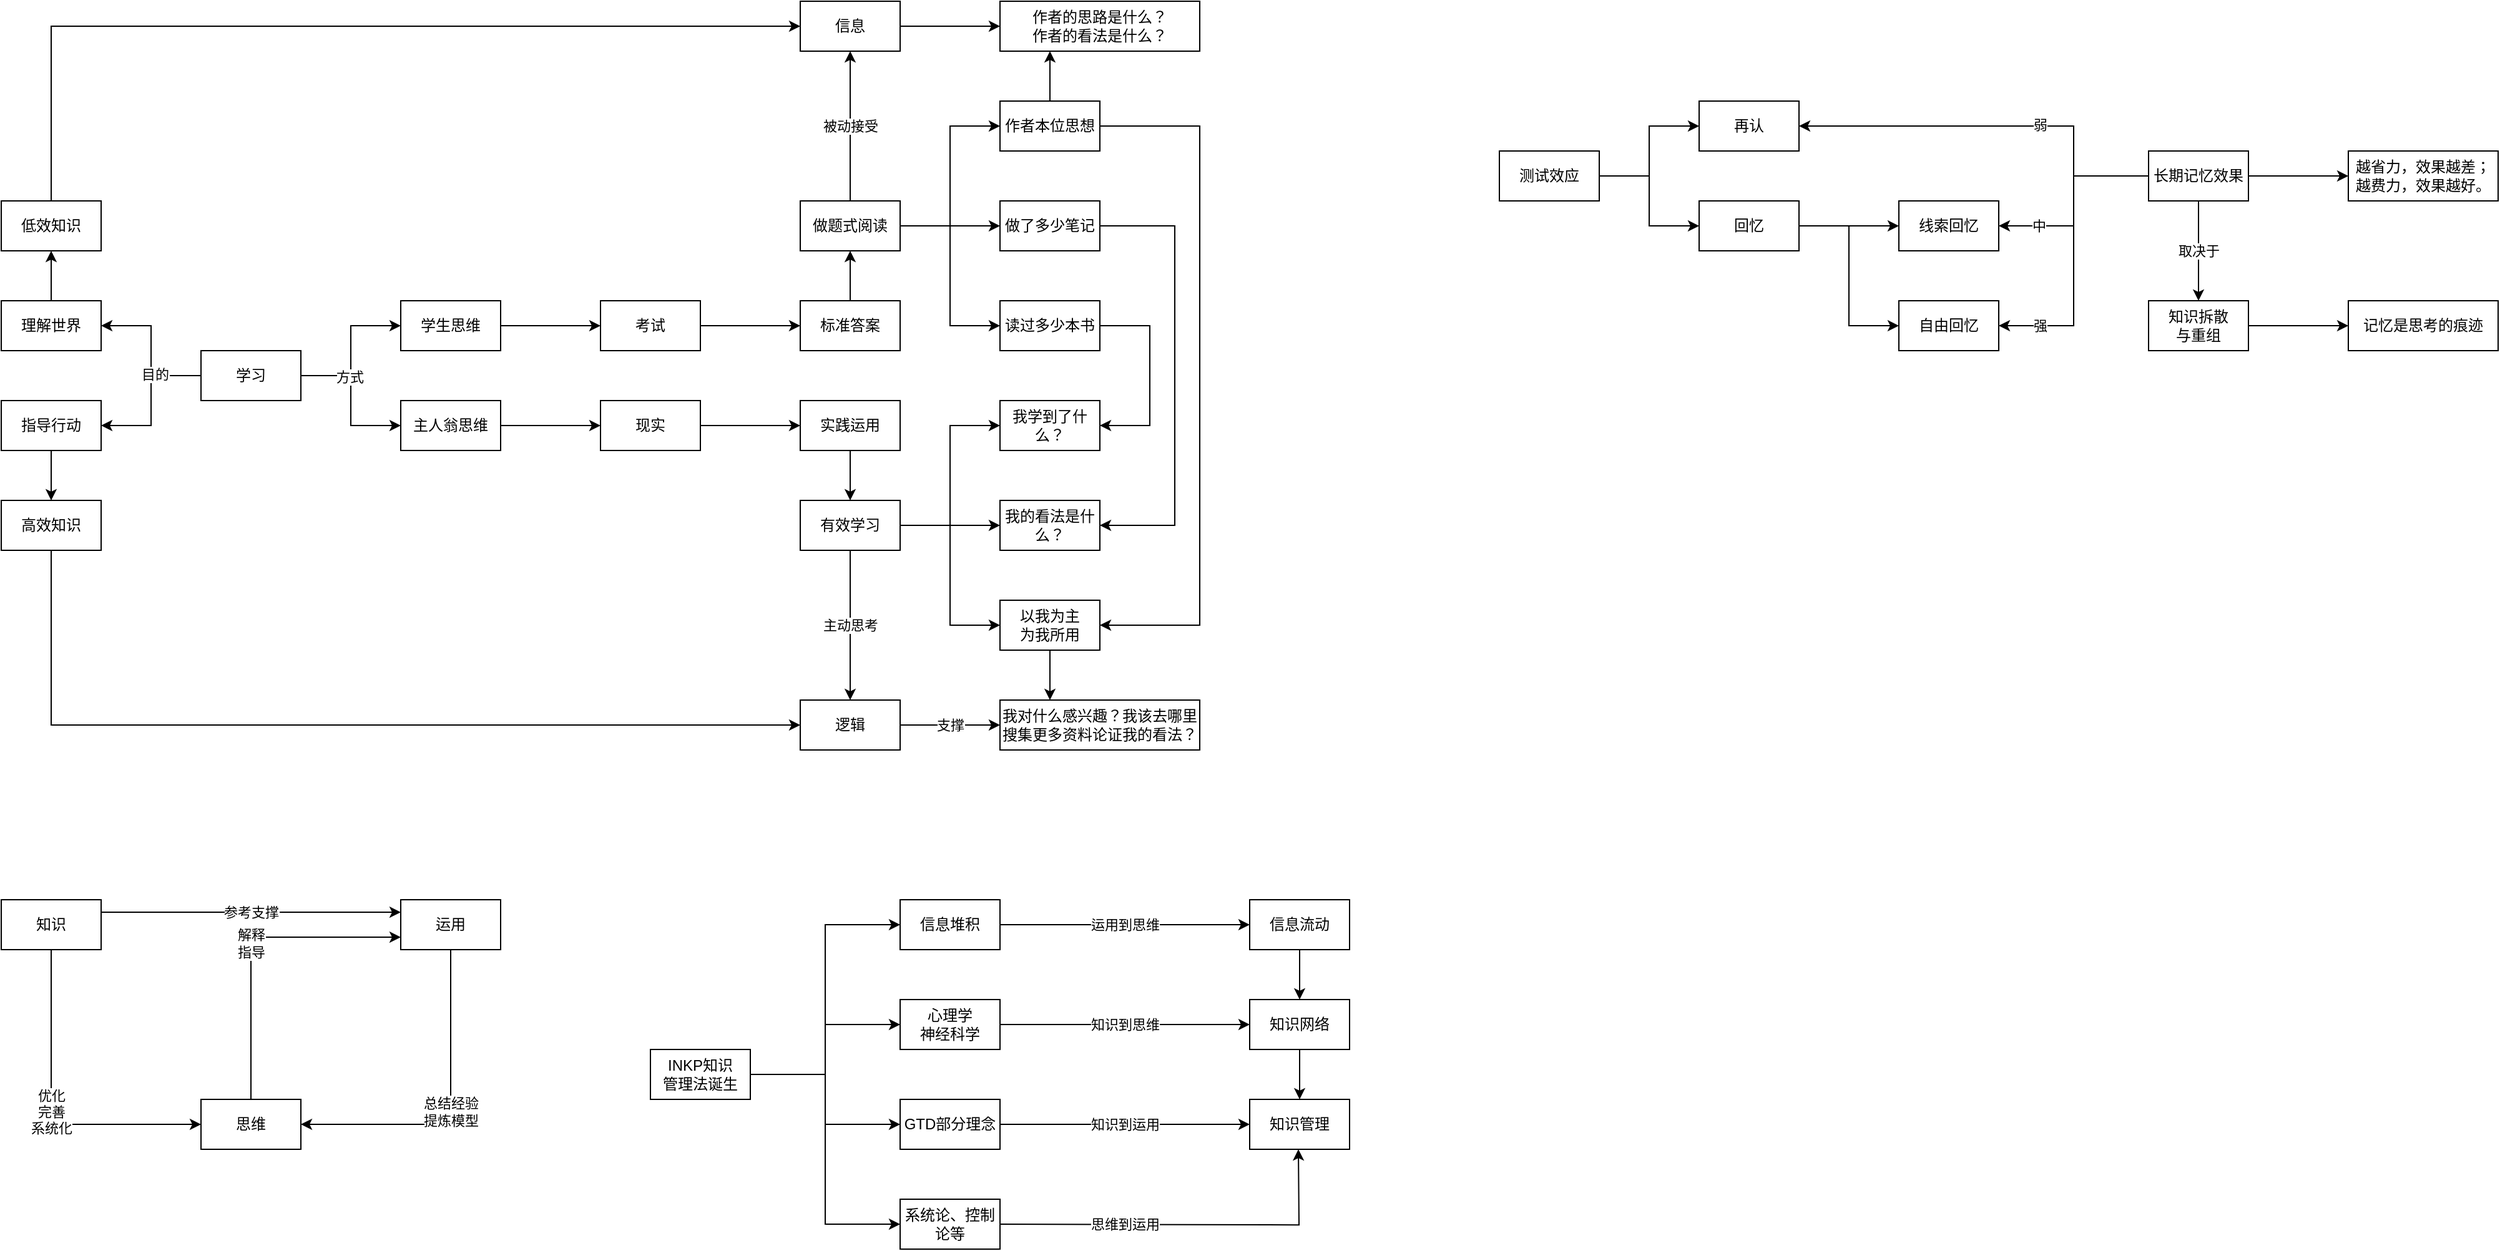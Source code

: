 <mxfile version="24.2.5" type="github">
  <diagram name="第 1 页" id="3-ir8sG8A9ir57TGtiIx">
    <mxGraphModel dx="1216" dy="595" grid="1" gridSize="10" guides="1" tooltips="1" connect="1" arrows="1" fold="1" page="1" pageScale="1" pageWidth="827" pageHeight="1169" math="0" shadow="0">
      <root>
        <mxCell id="0" />
        <mxCell id="1" parent="0" />
        <mxCell id="uI1bhCW3IxB6a_JiNnzH-12" style="edgeStyle=orthogonalEdgeStyle;rounded=0;orthogonalLoop=1;jettySize=auto;html=1;" parent="1" source="uI1bhCW3IxB6a_JiNnzH-1" target="uI1bhCW3IxB6a_JiNnzH-5" edge="1">
          <mxGeometry relative="1" as="geometry" />
        </mxCell>
        <mxCell id="uI1bhCW3IxB6a_JiNnzH-1" value="学生思维" style="rounded=0;whiteSpace=wrap;html=1;" parent="1" vertex="1">
          <mxGeometry x="440" y="400" width="80" height="40" as="geometry" />
        </mxCell>
        <mxCell id="uI1bhCW3IxB6a_JiNnzH-13" style="edgeStyle=orthogonalEdgeStyle;rounded=0;orthogonalLoop=1;jettySize=auto;html=1;" parent="1" source="uI1bhCW3IxB6a_JiNnzH-2" target="uI1bhCW3IxB6a_JiNnzH-1" edge="1">
          <mxGeometry relative="1" as="geometry" />
        </mxCell>
        <mxCell id="uI1bhCW3IxB6a_JiNnzH-14" style="edgeStyle=orthogonalEdgeStyle;rounded=0;orthogonalLoop=1;jettySize=auto;html=1;entryX=0;entryY=0.5;entryDx=0;entryDy=0;" parent="1" source="uI1bhCW3IxB6a_JiNnzH-2" target="uI1bhCW3IxB6a_JiNnzH-9" edge="1">
          <mxGeometry relative="1" as="geometry" />
        </mxCell>
        <mxCell id="uI1bhCW3IxB6a_JiNnzH-65" value="方式" style="edgeLabel;html=1;align=center;verticalAlign=middle;resizable=0;points=[];" parent="uI1bhCW3IxB6a_JiNnzH-14" vertex="1" connectable="0">
          <mxGeometry x="-0.329" relative="1" as="geometry">
            <mxPoint x="-1" as="offset" />
          </mxGeometry>
        </mxCell>
        <mxCell id="uI1bhCW3IxB6a_JiNnzH-53" value="" style="edgeStyle=orthogonalEdgeStyle;rounded=0;orthogonalLoop=1;jettySize=auto;html=1;entryX=1;entryY=0.5;entryDx=0;entryDy=0;" parent="1" source="uI1bhCW3IxB6a_JiNnzH-2" target="uI1bhCW3IxB6a_JiNnzH-51" edge="1">
          <mxGeometry relative="1" as="geometry" />
        </mxCell>
        <mxCell id="uI1bhCW3IxB6a_JiNnzH-61" style="edgeStyle=orthogonalEdgeStyle;rounded=0;orthogonalLoop=1;jettySize=auto;html=1;entryX=1;entryY=0.5;entryDx=0;entryDy=0;" parent="1" source="uI1bhCW3IxB6a_JiNnzH-2" target="uI1bhCW3IxB6a_JiNnzH-52" edge="1">
          <mxGeometry relative="1" as="geometry" />
        </mxCell>
        <mxCell id="uI1bhCW3IxB6a_JiNnzH-64" value="目的" style="edgeLabel;html=1;align=center;verticalAlign=middle;resizable=0;points=[];" parent="uI1bhCW3IxB6a_JiNnzH-61" vertex="1" connectable="0">
          <mxGeometry x="-0.38" y="-1" relative="1" as="geometry">
            <mxPoint as="offset" />
          </mxGeometry>
        </mxCell>
        <mxCell id="uI1bhCW3IxB6a_JiNnzH-2" value="学习" style="rounded=0;whiteSpace=wrap;html=1;" parent="1" vertex="1">
          <mxGeometry x="280" y="440" width="80" height="40" as="geometry" />
        </mxCell>
        <mxCell id="uI1bhCW3IxB6a_JiNnzH-25" style="edgeStyle=orthogonalEdgeStyle;rounded=0;orthogonalLoop=1;jettySize=auto;html=1;" parent="1" source="uI1bhCW3IxB6a_JiNnzH-3" target="uI1bhCW3IxB6a_JiNnzH-17" edge="1">
          <mxGeometry relative="1" as="geometry" />
        </mxCell>
        <mxCell id="uI1bhCW3IxB6a_JiNnzH-3" value="标准答案" style="rounded=0;whiteSpace=wrap;html=1;" parent="1" vertex="1">
          <mxGeometry x="760" y="400" width="80" height="40" as="geometry" />
        </mxCell>
        <mxCell id="uI1bhCW3IxB6a_JiNnzH-11" style="edgeStyle=orthogonalEdgeStyle;rounded=0;orthogonalLoop=1;jettySize=auto;html=1;entryX=0;entryY=0.5;entryDx=0;entryDy=0;" parent="1" source="uI1bhCW3IxB6a_JiNnzH-4" target="uI1bhCW3IxB6a_JiNnzH-6" edge="1">
          <mxGeometry relative="1" as="geometry" />
        </mxCell>
        <mxCell id="uI1bhCW3IxB6a_JiNnzH-4" value="现实" style="rounded=0;whiteSpace=wrap;html=1;" parent="1" vertex="1">
          <mxGeometry x="600" y="480" width="80" height="40" as="geometry" />
        </mxCell>
        <mxCell id="uI1bhCW3IxB6a_JiNnzH-8" style="edgeStyle=orthogonalEdgeStyle;rounded=0;orthogonalLoop=1;jettySize=auto;html=1;" parent="1" source="uI1bhCW3IxB6a_JiNnzH-5" target="uI1bhCW3IxB6a_JiNnzH-3" edge="1">
          <mxGeometry relative="1" as="geometry" />
        </mxCell>
        <mxCell id="uI1bhCW3IxB6a_JiNnzH-5" value="考试" style="rounded=0;whiteSpace=wrap;html=1;" parent="1" vertex="1">
          <mxGeometry x="600" y="400" width="80" height="40" as="geometry" />
        </mxCell>
        <mxCell id="uI1bhCW3IxB6a_JiNnzH-26" style="edgeStyle=orthogonalEdgeStyle;rounded=0;orthogonalLoop=1;jettySize=auto;html=1;" parent="1" source="uI1bhCW3IxB6a_JiNnzH-6" target="uI1bhCW3IxB6a_JiNnzH-15" edge="1">
          <mxGeometry relative="1" as="geometry" />
        </mxCell>
        <mxCell id="uI1bhCW3IxB6a_JiNnzH-6" value="实践运用" style="rounded=0;whiteSpace=wrap;html=1;" parent="1" vertex="1">
          <mxGeometry x="760" y="480" width="80" height="40" as="geometry" />
        </mxCell>
        <mxCell id="uI1bhCW3IxB6a_JiNnzH-10" style="edgeStyle=orthogonalEdgeStyle;rounded=0;orthogonalLoop=1;jettySize=auto;html=1;entryX=0;entryY=0.5;entryDx=0;entryDy=0;" parent="1" source="uI1bhCW3IxB6a_JiNnzH-9" target="uI1bhCW3IxB6a_JiNnzH-4" edge="1">
          <mxGeometry relative="1" as="geometry" />
        </mxCell>
        <mxCell id="uI1bhCW3IxB6a_JiNnzH-9" value="主人翁思维" style="rounded=0;whiteSpace=wrap;html=1;" parent="1" vertex="1">
          <mxGeometry x="440" y="480" width="80" height="40" as="geometry" />
        </mxCell>
        <mxCell id="uI1bhCW3IxB6a_JiNnzH-33" style="edgeStyle=orthogonalEdgeStyle;rounded=0;orthogonalLoop=1;jettySize=auto;html=1;entryX=0;entryY=0.5;entryDx=0;entryDy=0;" parent="1" source="uI1bhCW3IxB6a_JiNnzH-15" target="uI1bhCW3IxB6a_JiNnzH-30" edge="1">
          <mxGeometry relative="1" as="geometry" />
        </mxCell>
        <mxCell id="uI1bhCW3IxB6a_JiNnzH-34" style="edgeStyle=orthogonalEdgeStyle;rounded=0;orthogonalLoop=1;jettySize=auto;html=1;" parent="1" source="uI1bhCW3IxB6a_JiNnzH-15" target="uI1bhCW3IxB6a_JiNnzH-31" edge="1">
          <mxGeometry relative="1" as="geometry" />
        </mxCell>
        <mxCell id="uI1bhCW3IxB6a_JiNnzH-35" style="edgeStyle=orthogonalEdgeStyle;rounded=0;orthogonalLoop=1;jettySize=auto;html=1;entryX=0;entryY=0.5;entryDx=0;entryDy=0;" parent="1" source="uI1bhCW3IxB6a_JiNnzH-15" target="uI1bhCW3IxB6a_JiNnzH-32" edge="1">
          <mxGeometry relative="1" as="geometry" />
        </mxCell>
        <mxCell id="uI1bhCW3IxB6a_JiNnzH-46" value="主动思考" style="edgeStyle=orthogonalEdgeStyle;rounded=0;orthogonalLoop=1;jettySize=auto;html=1;" parent="1" source="uI1bhCW3IxB6a_JiNnzH-15" target="uI1bhCW3IxB6a_JiNnzH-44" edge="1">
          <mxGeometry relative="1" as="geometry" />
        </mxCell>
        <mxCell id="uI1bhCW3IxB6a_JiNnzH-15" value="有效学习" style="rounded=0;whiteSpace=wrap;html=1;" parent="1" vertex="1">
          <mxGeometry x="760" y="560" width="80" height="40" as="geometry" />
        </mxCell>
        <mxCell id="uI1bhCW3IxB6a_JiNnzH-22" style="edgeStyle=orthogonalEdgeStyle;rounded=0;orthogonalLoop=1;jettySize=auto;html=1;" parent="1" source="uI1bhCW3IxB6a_JiNnzH-17" target="uI1bhCW3IxB6a_JiNnzH-21" edge="1">
          <mxGeometry relative="1" as="geometry">
            <Array as="points">
              <mxPoint x="880" y="340" />
              <mxPoint x="880" y="420" />
            </Array>
          </mxGeometry>
        </mxCell>
        <mxCell id="uI1bhCW3IxB6a_JiNnzH-27" style="edgeStyle=orthogonalEdgeStyle;rounded=0;orthogonalLoop=1;jettySize=auto;html=1;entryX=0;entryY=0.5;entryDx=0;entryDy=0;" parent="1" source="uI1bhCW3IxB6a_JiNnzH-17" target="uI1bhCW3IxB6a_JiNnzH-23" edge="1">
          <mxGeometry relative="1" as="geometry" />
        </mxCell>
        <mxCell id="uI1bhCW3IxB6a_JiNnzH-29" style="edgeStyle=orthogonalEdgeStyle;rounded=0;orthogonalLoop=1;jettySize=auto;html=1;entryX=0;entryY=0.5;entryDx=0;entryDy=0;" parent="1" source="uI1bhCW3IxB6a_JiNnzH-17" target="uI1bhCW3IxB6a_JiNnzH-28" edge="1">
          <mxGeometry relative="1" as="geometry" />
        </mxCell>
        <mxCell id="uI1bhCW3IxB6a_JiNnzH-49" value="被动接受" style="edgeStyle=orthogonalEdgeStyle;rounded=0;orthogonalLoop=1;jettySize=auto;html=1;" parent="1" source="uI1bhCW3IxB6a_JiNnzH-17" target="uI1bhCW3IxB6a_JiNnzH-48" edge="1">
          <mxGeometry relative="1" as="geometry" />
        </mxCell>
        <mxCell id="uI1bhCW3IxB6a_JiNnzH-17" value="做题式阅读" style="rounded=0;whiteSpace=wrap;html=1;" parent="1" vertex="1">
          <mxGeometry x="760" y="320" width="80" height="40" as="geometry" />
        </mxCell>
        <mxCell id="uI1bhCW3IxB6a_JiNnzH-36" style="edgeStyle=orthogonalEdgeStyle;rounded=0;orthogonalLoop=1;jettySize=auto;html=1;entryX=1;entryY=0.5;entryDx=0;entryDy=0;" parent="1" source="uI1bhCW3IxB6a_JiNnzH-21" target="uI1bhCW3IxB6a_JiNnzH-30" edge="1">
          <mxGeometry relative="1" as="geometry">
            <Array as="points">
              <mxPoint x="1040" y="420" />
              <mxPoint x="1040" y="500" />
            </Array>
          </mxGeometry>
        </mxCell>
        <mxCell id="uI1bhCW3IxB6a_JiNnzH-21" value="读过多少本书" style="rounded=0;whiteSpace=wrap;html=1;" parent="1" vertex="1">
          <mxGeometry x="920" y="400" width="80" height="40" as="geometry" />
        </mxCell>
        <mxCell id="uI1bhCW3IxB6a_JiNnzH-37" style="edgeStyle=orthogonalEdgeStyle;rounded=0;orthogonalLoop=1;jettySize=auto;html=1;entryX=1;entryY=0.5;entryDx=0;entryDy=0;" parent="1" source="uI1bhCW3IxB6a_JiNnzH-23" target="uI1bhCW3IxB6a_JiNnzH-31" edge="1">
          <mxGeometry relative="1" as="geometry">
            <Array as="points">
              <mxPoint x="1060" y="340" />
              <mxPoint x="1060" y="580" />
            </Array>
          </mxGeometry>
        </mxCell>
        <mxCell id="uI1bhCW3IxB6a_JiNnzH-23" value="做了多少笔记" style="rounded=0;whiteSpace=wrap;html=1;" parent="1" vertex="1">
          <mxGeometry x="920" y="320" width="80" height="40" as="geometry" />
        </mxCell>
        <mxCell id="uI1bhCW3IxB6a_JiNnzH-38" style="edgeStyle=orthogonalEdgeStyle;rounded=0;orthogonalLoop=1;jettySize=auto;html=1;entryX=1;entryY=0.5;entryDx=0;entryDy=0;" parent="1" source="uI1bhCW3IxB6a_JiNnzH-28" target="uI1bhCW3IxB6a_JiNnzH-32" edge="1">
          <mxGeometry relative="1" as="geometry">
            <Array as="points">
              <mxPoint x="1080" y="260" />
              <mxPoint x="1080" y="660" />
            </Array>
          </mxGeometry>
        </mxCell>
        <mxCell id="uI1bhCW3IxB6a_JiNnzH-47" style="edgeStyle=orthogonalEdgeStyle;rounded=0;orthogonalLoop=1;jettySize=auto;html=1;entryX=0.25;entryY=1;entryDx=0;entryDy=0;" parent="1" source="uI1bhCW3IxB6a_JiNnzH-28" target="uI1bhCW3IxB6a_JiNnzH-39" edge="1">
          <mxGeometry relative="1" as="geometry" />
        </mxCell>
        <mxCell id="uI1bhCW3IxB6a_JiNnzH-28" value="作者本位思想" style="rounded=0;whiteSpace=wrap;html=1;" parent="1" vertex="1">
          <mxGeometry x="920" y="240" width="80" height="40" as="geometry" />
        </mxCell>
        <mxCell id="uI1bhCW3IxB6a_JiNnzH-30" value="我学到了什么？" style="rounded=0;whiteSpace=wrap;html=1;" parent="1" vertex="1">
          <mxGeometry x="920" y="480" width="80" height="40" as="geometry" />
        </mxCell>
        <mxCell id="uI1bhCW3IxB6a_JiNnzH-31" value="我的看法是什么？" style="rounded=0;whiteSpace=wrap;html=1;" parent="1" vertex="1">
          <mxGeometry x="920" y="560" width="80" height="40" as="geometry" />
        </mxCell>
        <mxCell id="uI1bhCW3IxB6a_JiNnzH-42" style="edgeStyle=orthogonalEdgeStyle;rounded=0;orthogonalLoop=1;jettySize=auto;html=1;entryX=0.25;entryY=0;entryDx=0;entryDy=0;" parent="1" source="uI1bhCW3IxB6a_JiNnzH-32" target="uI1bhCW3IxB6a_JiNnzH-41" edge="1">
          <mxGeometry relative="1" as="geometry" />
        </mxCell>
        <mxCell id="uI1bhCW3IxB6a_JiNnzH-32" value="以我为主&lt;br&gt;为我所用" style="rounded=0;whiteSpace=wrap;html=1;" parent="1" vertex="1">
          <mxGeometry x="920" y="640" width="80" height="40" as="geometry" />
        </mxCell>
        <mxCell id="uI1bhCW3IxB6a_JiNnzH-39" value="作者的思路是什么？&lt;div&gt;作者的看法是什么？&lt;/div&gt;" style="rounded=0;whiteSpace=wrap;html=1;" parent="1" vertex="1">
          <mxGeometry x="920" y="160" width="160" height="40" as="geometry" />
        </mxCell>
        <mxCell id="uI1bhCW3IxB6a_JiNnzH-41" value="我对什么感兴趣？&lt;span style=&quot;background-color: initial;&quot;&gt;我该去哪里搜集更多资料论证我的看法？&lt;/span&gt;" style="rounded=0;whiteSpace=wrap;html=1;" parent="1" vertex="1">
          <mxGeometry x="920" y="720" width="160" height="40" as="geometry" />
        </mxCell>
        <mxCell id="uI1bhCW3IxB6a_JiNnzH-45" value="支撑" style="edgeStyle=orthogonalEdgeStyle;rounded=0;orthogonalLoop=1;jettySize=auto;html=1;" parent="1" source="uI1bhCW3IxB6a_JiNnzH-44" target="uI1bhCW3IxB6a_JiNnzH-41" edge="1">
          <mxGeometry relative="1" as="geometry" />
        </mxCell>
        <mxCell id="uI1bhCW3IxB6a_JiNnzH-44" value="逻辑" style="rounded=0;whiteSpace=wrap;html=1;" parent="1" vertex="1">
          <mxGeometry x="760" y="720" width="80" height="40" as="geometry" />
        </mxCell>
        <mxCell id="uI1bhCW3IxB6a_JiNnzH-50" style="edgeStyle=orthogonalEdgeStyle;rounded=0;orthogonalLoop=1;jettySize=auto;html=1;" parent="1" source="uI1bhCW3IxB6a_JiNnzH-48" target="uI1bhCW3IxB6a_JiNnzH-39" edge="1">
          <mxGeometry relative="1" as="geometry" />
        </mxCell>
        <mxCell id="uI1bhCW3IxB6a_JiNnzH-48" value="信息" style="rounded=0;whiteSpace=wrap;html=1;" parent="1" vertex="1">
          <mxGeometry x="760" y="160" width="80" height="40" as="geometry" />
        </mxCell>
        <mxCell id="uI1bhCW3IxB6a_JiNnzH-60" style="edgeStyle=orthogonalEdgeStyle;rounded=0;orthogonalLoop=1;jettySize=auto;html=1;entryX=0.5;entryY=1;entryDx=0;entryDy=0;" parent="1" source="uI1bhCW3IxB6a_JiNnzH-51" target="uI1bhCW3IxB6a_JiNnzH-58" edge="1">
          <mxGeometry relative="1" as="geometry" />
        </mxCell>
        <mxCell id="uI1bhCW3IxB6a_JiNnzH-51" value="理解世界" style="rounded=0;whiteSpace=wrap;html=1;" parent="1" vertex="1">
          <mxGeometry x="120" y="400" width="80" height="40" as="geometry" />
        </mxCell>
        <mxCell id="uI1bhCW3IxB6a_JiNnzH-59" style="edgeStyle=orthogonalEdgeStyle;rounded=0;orthogonalLoop=1;jettySize=auto;html=1;" parent="1" source="uI1bhCW3IxB6a_JiNnzH-52" target="uI1bhCW3IxB6a_JiNnzH-57" edge="1">
          <mxGeometry relative="1" as="geometry" />
        </mxCell>
        <mxCell id="uI1bhCW3IxB6a_JiNnzH-52" value="指导行动" style="rounded=0;whiteSpace=wrap;html=1;" parent="1" vertex="1">
          <mxGeometry x="120" y="480" width="80" height="40" as="geometry" />
        </mxCell>
        <mxCell id="uI1bhCW3IxB6a_JiNnzH-63" style="edgeStyle=orthogonalEdgeStyle;rounded=0;orthogonalLoop=1;jettySize=auto;html=1;entryX=0;entryY=0.5;entryDx=0;entryDy=0;" parent="1" source="uI1bhCW3IxB6a_JiNnzH-57" target="uI1bhCW3IxB6a_JiNnzH-44" edge="1">
          <mxGeometry relative="1" as="geometry">
            <Array as="points">
              <mxPoint x="160" y="740" />
            </Array>
          </mxGeometry>
        </mxCell>
        <mxCell id="uI1bhCW3IxB6a_JiNnzH-57" value="高效知识" style="rounded=0;whiteSpace=wrap;html=1;" parent="1" vertex="1">
          <mxGeometry x="120" y="560" width="80" height="40" as="geometry" />
        </mxCell>
        <mxCell id="uI1bhCW3IxB6a_JiNnzH-62" style="edgeStyle=orthogonalEdgeStyle;rounded=0;orthogonalLoop=1;jettySize=auto;html=1;entryX=0;entryY=0.5;entryDx=0;entryDy=0;" parent="1" source="uI1bhCW3IxB6a_JiNnzH-58" target="uI1bhCW3IxB6a_JiNnzH-48" edge="1">
          <mxGeometry relative="1" as="geometry">
            <Array as="points">
              <mxPoint x="160" y="180" />
            </Array>
          </mxGeometry>
        </mxCell>
        <mxCell id="uI1bhCW3IxB6a_JiNnzH-58" value="低效知识" style="rounded=0;whiteSpace=wrap;html=1;" parent="1" vertex="1">
          <mxGeometry x="120" y="320" width="80" height="40" as="geometry" />
        </mxCell>
        <mxCell id="uI1bhCW3IxB6a_JiNnzH-78" value="总结经验&lt;br&gt;提炼模型" style="edgeStyle=orthogonalEdgeStyle;rounded=0;orthogonalLoop=1;jettySize=auto;html=1;entryX=1;entryY=0.5;entryDx=0;entryDy=0;" parent="1" source="uI1bhCW3IxB6a_JiNnzH-66" target="uI1bhCW3IxB6a_JiNnzH-67" edge="1">
          <mxGeometry relative="1" as="geometry">
            <Array as="points">
              <mxPoint x="480" y="1060" />
            </Array>
            <mxPoint as="offset" />
          </mxGeometry>
        </mxCell>
        <mxCell id="uI1bhCW3IxB6a_JiNnzH-66" value="运用" style="rounded=0;whiteSpace=wrap;html=1;" parent="1" vertex="1">
          <mxGeometry x="440" y="880" width="80" height="40" as="geometry" />
        </mxCell>
        <mxCell id="uI1bhCW3IxB6a_JiNnzH-79" value="解释&lt;br&gt;指导" style="edgeStyle=orthogonalEdgeStyle;rounded=0;orthogonalLoop=1;jettySize=auto;html=1;entryX=0;entryY=0.75;entryDx=0;entryDy=0;" parent="1" source="uI1bhCW3IxB6a_JiNnzH-67" target="uI1bhCW3IxB6a_JiNnzH-66" edge="1">
          <mxGeometry relative="1" as="geometry">
            <Array as="points">
              <mxPoint x="320" y="910" />
            </Array>
          </mxGeometry>
        </mxCell>
        <mxCell id="uI1bhCW3IxB6a_JiNnzH-67" value="思维" style="rounded=0;whiteSpace=wrap;html=1;" parent="1" vertex="1">
          <mxGeometry x="280" y="1040" width="80" height="40" as="geometry" />
        </mxCell>
        <mxCell id="uI1bhCW3IxB6a_JiNnzH-74" value="优化&lt;br&gt;完善&lt;br&gt;系统化" style="edgeStyle=orthogonalEdgeStyle;rounded=0;orthogonalLoop=1;jettySize=auto;html=1;entryX=0;entryY=0.5;entryDx=0;entryDy=0;" parent="1" source="uI1bhCW3IxB6a_JiNnzH-68" target="uI1bhCW3IxB6a_JiNnzH-67" edge="1">
          <mxGeometry relative="1" as="geometry">
            <Array as="points">
              <mxPoint x="160" y="1060" />
            </Array>
            <mxPoint as="offset" />
          </mxGeometry>
        </mxCell>
        <mxCell id="uI1bhCW3IxB6a_JiNnzH-77" value="参考支撑" style="edgeStyle=orthogonalEdgeStyle;rounded=0;orthogonalLoop=1;jettySize=auto;html=1;" parent="1" source="uI1bhCW3IxB6a_JiNnzH-68" target="uI1bhCW3IxB6a_JiNnzH-66" edge="1">
          <mxGeometry relative="1" as="geometry">
            <Array as="points">
              <mxPoint x="320" y="890" />
              <mxPoint x="320" y="890" />
            </Array>
          </mxGeometry>
        </mxCell>
        <mxCell id="uI1bhCW3IxB6a_JiNnzH-68" value="知识" style="rounded=0;whiteSpace=wrap;html=1;" parent="1" vertex="1">
          <mxGeometry x="120" y="880" width="80" height="40" as="geometry" />
        </mxCell>
        <mxCell id="uI1bhCW3IxB6a_JiNnzH-99" style="edgeStyle=orthogonalEdgeStyle;rounded=0;orthogonalLoop=1;jettySize=auto;html=1;entryX=0;entryY=0.5;entryDx=0;entryDy=0;" parent="1" source="uI1bhCW3IxB6a_JiNnzH-80" target="uI1bhCW3IxB6a_JiNnzH-81" edge="1">
          <mxGeometry relative="1" as="geometry" />
        </mxCell>
        <mxCell id="uI1bhCW3IxB6a_JiNnzH-100" style="edgeStyle=orthogonalEdgeStyle;rounded=0;orthogonalLoop=1;jettySize=auto;html=1;" parent="1" source="uI1bhCW3IxB6a_JiNnzH-80" target="uI1bhCW3IxB6a_JiNnzH-86" edge="1">
          <mxGeometry relative="1" as="geometry" />
        </mxCell>
        <mxCell id="uI1bhCW3IxB6a_JiNnzH-101" style="edgeStyle=orthogonalEdgeStyle;rounded=0;orthogonalLoop=1;jettySize=auto;html=1;entryX=0;entryY=0.5;entryDx=0;entryDy=0;" parent="1" source="uI1bhCW3IxB6a_JiNnzH-80" target="uI1bhCW3IxB6a_JiNnzH-90" edge="1">
          <mxGeometry relative="1" as="geometry" />
        </mxCell>
        <mxCell id="uI1bhCW3IxB6a_JiNnzH-102" style="edgeStyle=orthogonalEdgeStyle;rounded=0;orthogonalLoop=1;jettySize=auto;html=1;entryX=0;entryY=0.5;entryDx=0;entryDy=0;" parent="1" source="uI1bhCW3IxB6a_JiNnzH-80" target="uI1bhCW3IxB6a_JiNnzH-94" edge="1">
          <mxGeometry relative="1" as="geometry" />
        </mxCell>
        <mxCell id="uI1bhCW3IxB6a_JiNnzH-80" value="INKP知识&lt;br&gt;管理法诞生" style="rounded=0;whiteSpace=wrap;html=1;" parent="1" vertex="1">
          <mxGeometry x="640" y="1000" width="80" height="40" as="geometry" />
        </mxCell>
        <mxCell id="uI1bhCW3IxB6a_JiNnzH-83" value="运用到思维" style="edgeStyle=orthogonalEdgeStyle;rounded=0;orthogonalLoop=1;jettySize=auto;html=1;" parent="1" source="uI1bhCW3IxB6a_JiNnzH-81" target="uI1bhCW3IxB6a_JiNnzH-82" edge="1">
          <mxGeometry relative="1" as="geometry" />
        </mxCell>
        <mxCell id="uI1bhCW3IxB6a_JiNnzH-81" value="信息堆积" style="rounded=0;whiteSpace=wrap;html=1;" parent="1" vertex="1">
          <mxGeometry x="840" y="880" width="80" height="40" as="geometry" />
        </mxCell>
        <mxCell id="uI1bhCW3IxB6a_JiNnzH-97" style="edgeStyle=orthogonalEdgeStyle;rounded=0;orthogonalLoop=1;jettySize=auto;html=1;" parent="1" source="uI1bhCW3IxB6a_JiNnzH-82" target="uI1bhCW3IxB6a_JiNnzH-87" edge="1">
          <mxGeometry relative="1" as="geometry" />
        </mxCell>
        <mxCell id="uI1bhCW3IxB6a_JiNnzH-82" value="信息流动" style="rounded=0;whiteSpace=wrap;html=1;" parent="1" vertex="1">
          <mxGeometry x="1120" y="880" width="80" height="40" as="geometry" />
        </mxCell>
        <mxCell id="uI1bhCW3IxB6a_JiNnzH-88" value="知识到思维" style="edgeStyle=orthogonalEdgeStyle;rounded=0;orthogonalLoop=1;jettySize=auto;html=1;" parent="1" source="uI1bhCW3IxB6a_JiNnzH-86" target="uI1bhCW3IxB6a_JiNnzH-87" edge="1">
          <mxGeometry relative="1" as="geometry" />
        </mxCell>
        <mxCell id="uI1bhCW3IxB6a_JiNnzH-86" value="心理学&lt;br&gt;神经科学" style="rounded=0;whiteSpace=wrap;html=1;" parent="1" vertex="1">
          <mxGeometry x="840" y="960" width="80" height="40" as="geometry" />
        </mxCell>
        <mxCell id="uI1bhCW3IxB6a_JiNnzH-98" style="edgeStyle=orthogonalEdgeStyle;rounded=0;orthogonalLoop=1;jettySize=auto;html=1;entryX=0.5;entryY=0;entryDx=0;entryDy=0;" parent="1" source="uI1bhCW3IxB6a_JiNnzH-87" target="uI1bhCW3IxB6a_JiNnzH-91" edge="1">
          <mxGeometry relative="1" as="geometry" />
        </mxCell>
        <mxCell id="uI1bhCW3IxB6a_JiNnzH-87" value="知识网络" style="rounded=0;whiteSpace=wrap;html=1;" parent="1" vertex="1">
          <mxGeometry x="1120" y="960" width="80" height="40" as="geometry" />
        </mxCell>
        <mxCell id="uI1bhCW3IxB6a_JiNnzH-92" value="知识到运用" style="edgeStyle=orthogonalEdgeStyle;rounded=0;orthogonalLoop=1;jettySize=auto;html=1;" parent="1" source="uI1bhCW3IxB6a_JiNnzH-90" target="uI1bhCW3IxB6a_JiNnzH-91" edge="1">
          <mxGeometry relative="1" as="geometry" />
        </mxCell>
        <mxCell id="uI1bhCW3IxB6a_JiNnzH-90" value="GTD部分理念" style="rounded=0;whiteSpace=wrap;html=1;" parent="1" vertex="1">
          <mxGeometry x="840" y="1040" width="80" height="40" as="geometry" />
        </mxCell>
        <mxCell id="uI1bhCW3IxB6a_JiNnzH-91" value="知识管理" style="rounded=0;whiteSpace=wrap;html=1;" parent="1" vertex="1">
          <mxGeometry x="1120" y="1040" width="80" height="40" as="geometry" />
        </mxCell>
        <mxCell id="uI1bhCW3IxB6a_JiNnzH-96" value="&lt;span style=&quot;color: rgb(0, 0, 0); font-family: Helvetica; font-size: 11px; font-style: normal; font-variant-ligatures: normal; font-variant-caps: normal; font-weight: 400; letter-spacing: normal; orphans: 2; text-align: center; text-indent: 0px; text-transform: none; widows: 2; word-spacing: 0px; -webkit-text-stroke-width: 0px; white-space: nowrap; background-color: rgb(255, 255, 255); text-decoration-thickness: initial; text-decoration-style: initial; text-decoration-color: initial; display: inline !important; float: none;&quot;&gt;思维到运用&lt;/span&gt;" style="edgeStyle=orthogonalEdgeStyle;rounded=0;orthogonalLoop=1;jettySize=auto;html=1;entryX=0.5;entryY=1;entryDx=0;entryDy=0;" parent="1" edge="1">
          <mxGeometry x="-0.329" relative="1" as="geometry">
            <mxPoint x="919" y="1140.059" as="sourcePoint" />
            <mxPoint x="1159" y="1080" as="targetPoint" />
            <mxPoint as="offset" />
          </mxGeometry>
        </mxCell>
        <mxCell id="uI1bhCW3IxB6a_JiNnzH-94" value="系统论、控制论等" style="rounded=0;whiteSpace=wrap;html=1;" parent="1" vertex="1">
          <mxGeometry x="840" y="1120" width="80" height="40" as="geometry" />
        </mxCell>
        <mxCell id="qi-14c-lWxf0N9nxJv3p-8" style="edgeStyle=orthogonalEdgeStyle;rounded=0;orthogonalLoop=1;jettySize=auto;html=1;" edge="1" parent="1" source="qi-14c-lWxf0N9nxJv3p-1" target="qi-14c-lWxf0N9nxJv3p-2">
          <mxGeometry relative="1" as="geometry" />
        </mxCell>
        <mxCell id="qi-14c-lWxf0N9nxJv3p-9" style="edgeStyle=orthogonalEdgeStyle;rounded=0;orthogonalLoop=1;jettySize=auto;html=1;entryX=0;entryY=0.5;entryDx=0;entryDy=0;" edge="1" parent="1" source="qi-14c-lWxf0N9nxJv3p-1" target="qi-14c-lWxf0N9nxJv3p-3">
          <mxGeometry relative="1" as="geometry" />
        </mxCell>
        <mxCell id="qi-14c-lWxf0N9nxJv3p-1" value="测试效应" style="rounded=0;whiteSpace=wrap;html=1;" vertex="1" parent="1">
          <mxGeometry x="1320" y="280" width="80" height="40" as="geometry" />
        </mxCell>
        <mxCell id="qi-14c-lWxf0N9nxJv3p-2" value="再认" style="rounded=0;whiteSpace=wrap;html=1;" vertex="1" parent="1">
          <mxGeometry x="1480" y="240" width="80" height="40" as="geometry" />
        </mxCell>
        <mxCell id="qi-14c-lWxf0N9nxJv3p-10" style="edgeStyle=orthogonalEdgeStyle;rounded=0;orthogonalLoop=1;jettySize=auto;html=1;" edge="1" parent="1" source="qi-14c-lWxf0N9nxJv3p-3" target="qi-14c-lWxf0N9nxJv3p-5">
          <mxGeometry relative="1" as="geometry" />
        </mxCell>
        <mxCell id="qi-14c-lWxf0N9nxJv3p-11" style="edgeStyle=orthogonalEdgeStyle;rounded=0;orthogonalLoop=1;jettySize=auto;html=1;entryX=0;entryY=0.5;entryDx=0;entryDy=0;" edge="1" parent="1" source="qi-14c-lWxf0N9nxJv3p-3" target="qi-14c-lWxf0N9nxJv3p-6">
          <mxGeometry relative="1" as="geometry" />
        </mxCell>
        <mxCell id="qi-14c-lWxf0N9nxJv3p-3" value="回忆" style="rounded=0;whiteSpace=wrap;html=1;" vertex="1" parent="1">
          <mxGeometry x="1480" y="320" width="80" height="40" as="geometry" />
        </mxCell>
        <mxCell id="qi-14c-lWxf0N9nxJv3p-5" value="线索回忆" style="rounded=0;whiteSpace=wrap;html=1;" vertex="1" parent="1">
          <mxGeometry x="1640" y="320" width="80" height="40" as="geometry" />
        </mxCell>
        <mxCell id="qi-14c-lWxf0N9nxJv3p-6" value="自由回忆" style="rounded=0;whiteSpace=wrap;html=1;" vertex="1" parent="1">
          <mxGeometry x="1640" y="400" width="80" height="40" as="geometry" />
        </mxCell>
        <mxCell id="qi-14c-lWxf0N9nxJv3p-13" style="edgeStyle=orthogonalEdgeStyle;rounded=0;orthogonalLoop=1;jettySize=auto;html=1;" edge="1" parent="1" source="qi-14c-lWxf0N9nxJv3p-12" target="qi-14c-lWxf0N9nxJv3p-2">
          <mxGeometry relative="1" as="geometry">
            <Array as="points">
              <mxPoint x="1780" y="300" />
              <mxPoint x="1780" y="260" />
            </Array>
          </mxGeometry>
        </mxCell>
        <mxCell id="qi-14c-lWxf0N9nxJv3p-19" value="弱" style="edgeLabel;html=1;align=center;verticalAlign=middle;resizable=0;points=[];" vertex="1" connectable="0" parent="qi-14c-lWxf0N9nxJv3p-13">
          <mxGeometry x="-0.179" y="-2" relative="1" as="geometry">
            <mxPoint x="4" y="1" as="offset" />
          </mxGeometry>
        </mxCell>
        <mxCell id="qi-14c-lWxf0N9nxJv3p-14" style="edgeStyle=orthogonalEdgeStyle;rounded=0;orthogonalLoop=1;jettySize=auto;html=1;entryX=1;entryY=0.5;entryDx=0;entryDy=0;" edge="1" parent="1" source="qi-14c-lWxf0N9nxJv3p-12" target="qi-14c-lWxf0N9nxJv3p-5">
          <mxGeometry relative="1" as="geometry" />
        </mxCell>
        <mxCell id="qi-14c-lWxf0N9nxJv3p-18" value="中" style="edgeLabel;html=1;align=center;verticalAlign=middle;resizable=0;points=[];" vertex="1" connectable="0" parent="qi-14c-lWxf0N9nxJv3p-14">
          <mxGeometry x="0.568" y="1" relative="1" as="geometry">
            <mxPoint x="-3" y="-1" as="offset" />
          </mxGeometry>
        </mxCell>
        <mxCell id="qi-14c-lWxf0N9nxJv3p-15" style="edgeStyle=orthogonalEdgeStyle;rounded=0;orthogonalLoop=1;jettySize=auto;html=1;entryX=1;entryY=0.5;entryDx=0;entryDy=0;" edge="1" parent="1" source="qi-14c-lWxf0N9nxJv3p-12" target="qi-14c-lWxf0N9nxJv3p-6">
          <mxGeometry relative="1" as="geometry" />
        </mxCell>
        <mxCell id="qi-14c-lWxf0N9nxJv3p-17" value="强" style="edgeLabel;html=1;align=center;verticalAlign=middle;resizable=0;points=[];" vertex="1" connectable="0" parent="qi-14c-lWxf0N9nxJv3p-15">
          <mxGeometry x="0.741" relative="1" as="geometry">
            <mxPoint x="2" as="offset" />
          </mxGeometry>
        </mxCell>
        <mxCell id="qi-14c-lWxf0N9nxJv3p-21" style="edgeStyle=orthogonalEdgeStyle;rounded=0;orthogonalLoop=1;jettySize=auto;html=1;" edge="1" parent="1" source="qi-14c-lWxf0N9nxJv3p-12" target="qi-14c-lWxf0N9nxJv3p-20">
          <mxGeometry relative="1" as="geometry" />
        </mxCell>
        <mxCell id="qi-14c-lWxf0N9nxJv3p-23" value="取决于" style="edgeStyle=orthogonalEdgeStyle;rounded=0;orthogonalLoop=1;jettySize=auto;html=1;" edge="1" parent="1" source="qi-14c-lWxf0N9nxJv3p-12" target="qi-14c-lWxf0N9nxJv3p-22">
          <mxGeometry relative="1" as="geometry" />
        </mxCell>
        <mxCell id="qi-14c-lWxf0N9nxJv3p-12" value="长期记忆效果" style="rounded=0;whiteSpace=wrap;html=1;" vertex="1" parent="1">
          <mxGeometry x="1840" y="280" width="80" height="40" as="geometry" />
        </mxCell>
        <mxCell id="qi-14c-lWxf0N9nxJv3p-20" value="越省力，效果越差；越费力，效果越好。" style="rounded=0;whiteSpace=wrap;html=1;" vertex="1" parent="1">
          <mxGeometry x="2000" y="280" width="120" height="40" as="geometry" />
        </mxCell>
        <mxCell id="qi-14c-lWxf0N9nxJv3p-26" style="edgeStyle=orthogonalEdgeStyle;rounded=0;orthogonalLoop=1;jettySize=auto;html=1;" edge="1" parent="1" source="qi-14c-lWxf0N9nxJv3p-22" target="qi-14c-lWxf0N9nxJv3p-24">
          <mxGeometry relative="1" as="geometry" />
        </mxCell>
        <mxCell id="qi-14c-lWxf0N9nxJv3p-22" value="知识拆散&lt;br&gt;与重组" style="rounded=0;whiteSpace=wrap;html=1;" vertex="1" parent="1">
          <mxGeometry x="1840" y="400" width="80" height="40" as="geometry" />
        </mxCell>
        <mxCell id="qi-14c-lWxf0N9nxJv3p-24" value="记忆是思考的痕迹" style="rounded=0;whiteSpace=wrap;html=1;" vertex="1" parent="1">
          <mxGeometry x="2000" y="400" width="120" height="40" as="geometry" />
        </mxCell>
      </root>
    </mxGraphModel>
  </diagram>
</mxfile>
